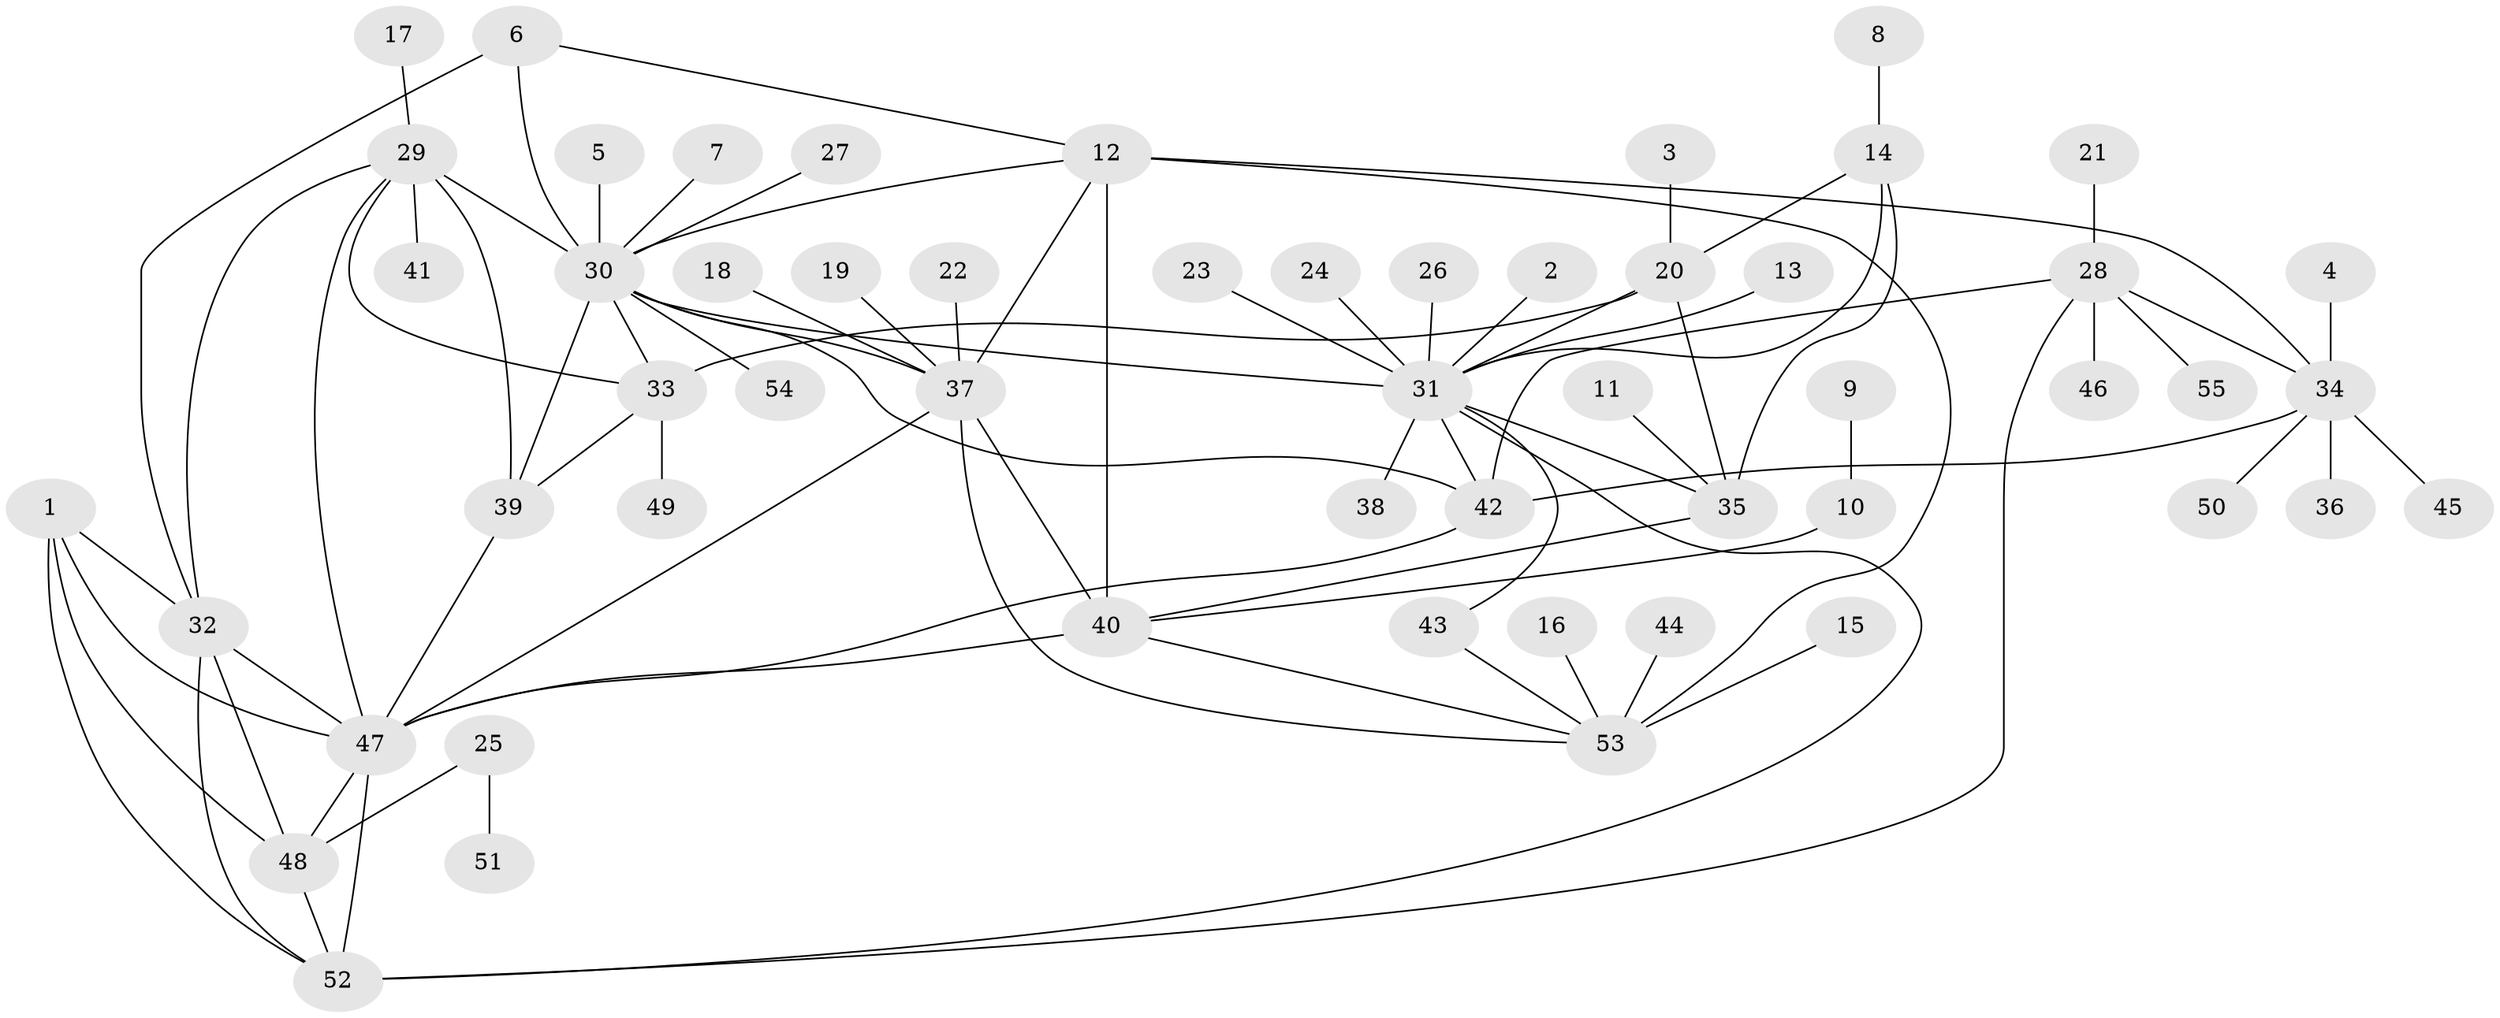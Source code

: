 // original degree distribution, {6: 0.03636363636363636, 7: 0.05454545454545454, 8: 0.02727272727272727, 14: 0.00909090909090909, 5: 0.03636363636363636, 11: 0.00909090909090909, 10: 0.01818181818181818, 16: 0.00909090909090909, 4: 0.02727272727272727, 9: 0.01818181818181818, 1: 0.5818181818181818, 2: 0.12727272727272726, 3: 0.045454545454545456}
// Generated by graph-tools (version 1.1) at 2025/26/03/09/25 03:26:35]
// undirected, 55 vertices, 85 edges
graph export_dot {
graph [start="1"]
  node [color=gray90,style=filled];
  1;
  2;
  3;
  4;
  5;
  6;
  7;
  8;
  9;
  10;
  11;
  12;
  13;
  14;
  15;
  16;
  17;
  18;
  19;
  20;
  21;
  22;
  23;
  24;
  25;
  26;
  27;
  28;
  29;
  30;
  31;
  32;
  33;
  34;
  35;
  36;
  37;
  38;
  39;
  40;
  41;
  42;
  43;
  44;
  45;
  46;
  47;
  48;
  49;
  50;
  51;
  52;
  53;
  54;
  55;
  1 -- 32 [weight=1.0];
  1 -- 47 [weight=1.0];
  1 -- 48 [weight=1.0];
  1 -- 52 [weight=1.0];
  2 -- 31 [weight=1.0];
  3 -- 20 [weight=1.0];
  4 -- 34 [weight=1.0];
  5 -- 30 [weight=1.0];
  6 -- 12 [weight=1.0];
  6 -- 30 [weight=1.0];
  6 -- 32 [weight=1.0];
  7 -- 30 [weight=1.0];
  8 -- 14 [weight=1.0];
  9 -- 10 [weight=1.0];
  10 -- 40 [weight=1.0];
  11 -- 35 [weight=1.0];
  12 -- 30 [weight=1.0];
  12 -- 34 [weight=1.0];
  12 -- 37 [weight=2.0];
  12 -- 40 [weight=2.0];
  12 -- 53 [weight=2.0];
  13 -- 31 [weight=1.0];
  14 -- 20 [weight=2.0];
  14 -- 31 [weight=2.0];
  14 -- 35 [weight=2.0];
  15 -- 53 [weight=1.0];
  16 -- 53 [weight=1.0];
  17 -- 29 [weight=1.0];
  18 -- 37 [weight=1.0];
  19 -- 37 [weight=1.0];
  20 -- 31 [weight=1.0];
  20 -- 33 [weight=1.0];
  20 -- 35 [weight=1.0];
  21 -- 28 [weight=1.0];
  22 -- 37 [weight=1.0];
  23 -- 31 [weight=1.0];
  24 -- 31 [weight=1.0];
  25 -- 48 [weight=1.0];
  25 -- 51 [weight=1.0];
  26 -- 31 [weight=1.0];
  27 -- 30 [weight=1.0];
  28 -- 34 [weight=1.0];
  28 -- 42 [weight=3.0];
  28 -- 46 [weight=1.0];
  28 -- 52 [weight=1.0];
  28 -- 55 [weight=1.0];
  29 -- 30 [weight=2.0];
  29 -- 32 [weight=1.0];
  29 -- 33 [weight=2.0];
  29 -- 39 [weight=2.0];
  29 -- 41 [weight=1.0];
  29 -- 47 [weight=1.0];
  30 -- 31 [weight=1.0];
  30 -- 33 [weight=1.0];
  30 -- 37 [weight=1.0];
  30 -- 39 [weight=1.0];
  30 -- 42 [weight=1.0];
  30 -- 54 [weight=1.0];
  31 -- 35 [weight=1.0];
  31 -- 38 [weight=1.0];
  31 -- 42 [weight=1.0];
  31 -- 43 [weight=1.0];
  31 -- 52 [weight=1.0];
  32 -- 47 [weight=1.0];
  32 -- 48 [weight=1.0];
  32 -- 52 [weight=1.0];
  33 -- 39 [weight=1.0];
  33 -- 49 [weight=1.0];
  34 -- 36 [weight=1.0];
  34 -- 42 [weight=3.0];
  34 -- 45 [weight=1.0];
  34 -- 50 [weight=1.0];
  35 -- 40 [weight=1.0];
  37 -- 40 [weight=1.0];
  37 -- 47 [weight=1.0];
  37 -- 53 [weight=1.0];
  39 -- 47 [weight=1.0];
  40 -- 47 [weight=1.0];
  40 -- 53 [weight=1.0];
  42 -- 47 [weight=1.0];
  43 -- 53 [weight=1.0];
  44 -- 53 [weight=1.0];
  47 -- 48 [weight=1.0];
  47 -- 52 [weight=1.0];
  48 -- 52 [weight=1.0];
}
